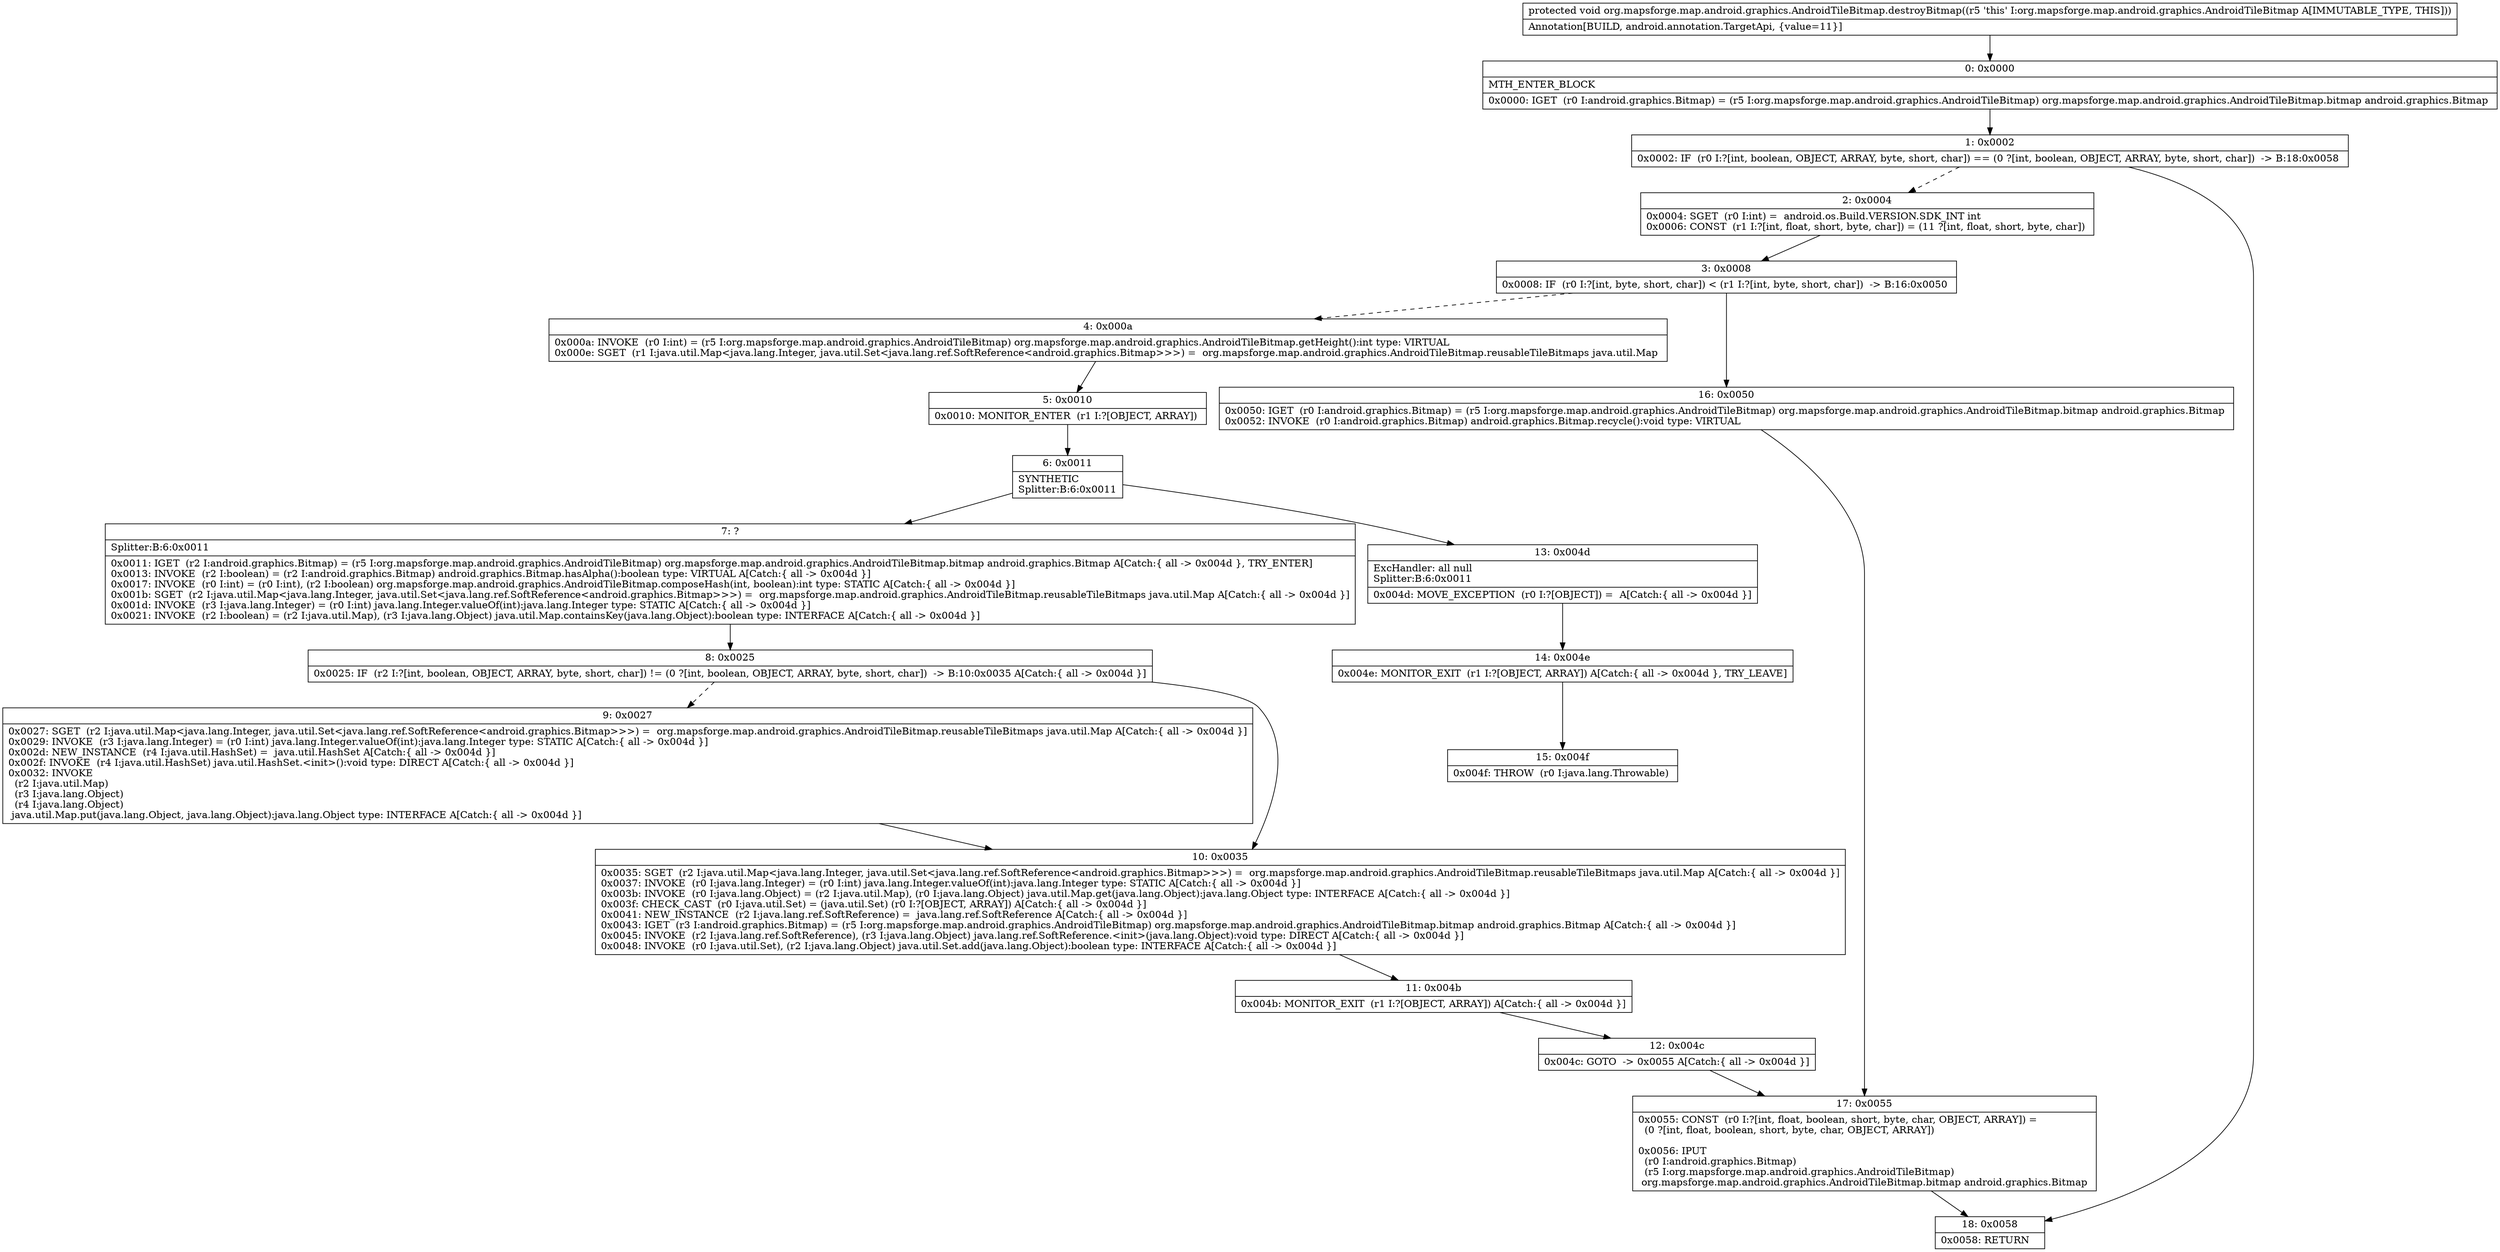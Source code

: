 digraph "CFG fororg.mapsforge.map.android.graphics.AndroidTileBitmap.destroyBitmap()V" {
Node_0 [shape=record,label="{0\:\ 0x0000|MTH_ENTER_BLOCK\l|0x0000: IGET  (r0 I:android.graphics.Bitmap) = (r5 I:org.mapsforge.map.android.graphics.AndroidTileBitmap) org.mapsforge.map.android.graphics.AndroidTileBitmap.bitmap android.graphics.Bitmap \l}"];
Node_1 [shape=record,label="{1\:\ 0x0002|0x0002: IF  (r0 I:?[int, boolean, OBJECT, ARRAY, byte, short, char]) == (0 ?[int, boolean, OBJECT, ARRAY, byte, short, char])  \-\> B:18:0x0058 \l}"];
Node_2 [shape=record,label="{2\:\ 0x0004|0x0004: SGET  (r0 I:int) =  android.os.Build.VERSION.SDK_INT int \l0x0006: CONST  (r1 I:?[int, float, short, byte, char]) = (11 ?[int, float, short, byte, char]) \l}"];
Node_3 [shape=record,label="{3\:\ 0x0008|0x0008: IF  (r0 I:?[int, byte, short, char]) \< (r1 I:?[int, byte, short, char])  \-\> B:16:0x0050 \l}"];
Node_4 [shape=record,label="{4\:\ 0x000a|0x000a: INVOKE  (r0 I:int) = (r5 I:org.mapsforge.map.android.graphics.AndroidTileBitmap) org.mapsforge.map.android.graphics.AndroidTileBitmap.getHeight():int type: VIRTUAL \l0x000e: SGET  (r1 I:java.util.Map\<java.lang.Integer, java.util.Set\<java.lang.ref.SoftReference\<android.graphics.Bitmap\>\>\>) =  org.mapsforge.map.android.graphics.AndroidTileBitmap.reusableTileBitmaps java.util.Map \l}"];
Node_5 [shape=record,label="{5\:\ 0x0010|0x0010: MONITOR_ENTER  (r1 I:?[OBJECT, ARRAY]) \l}"];
Node_6 [shape=record,label="{6\:\ 0x0011|SYNTHETIC\lSplitter:B:6:0x0011\l}"];
Node_7 [shape=record,label="{7\:\ ?|Splitter:B:6:0x0011\l|0x0011: IGET  (r2 I:android.graphics.Bitmap) = (r5 I:org.mapsforge.map.android.graphics.AndroidTileBitmap) org.mapsforge.map.android.graphics.AndroidTileBitmap.bitmap android.graphics.Bitmap A[Catch:\{ all \-\> 0x004d \}, TRY_ENTER]\l0x0013: INVOKE  (r2 I:boolean) = (r2 I:android.graphics.Bitmap) android.graphics.Bitmap.hasAlpha():boolean type: VIRTUAL A[Catch:\{ all \-\> 0x004d \}]\l0x0017: INVOKE  (r0 I:int) = (r0 I:int), (r2 I:boolean) org.mapsforge.map.android.graphics.AndroidTileBitmap.composeHash(int, boolean):int type: STATIC A[Catch:\{ all \-\> 0x004d \}]\l0x001b: SGET  (r2 I:java.util.Map\<java.lang.Integer, java.util.Set\<java.lang.ref.SoftReference\<android.graphics.Bitmap\>\>\>) =  org.mapsforge.map.android.graphics.AndroidTileBitmap.reusableTileBitmaps java.util.Map A[Catch:\{ all \-\> 0x004d \}]\l0x001d: INVOKE  (r3 I:java.lang.Integer) = (r0 I:int) java.lang.Integer.valueOf(int):java.lang.Integer type: STATIC A[Catch:\{ all \-\> 0x004d \}]\l0x0021: INVOKE  (r2 I:boolean) = (r2 I:java.util.Map), (r3 I:java.lang.Object) java.util.Map.containsKey(java.lang.Object):boolean type: INTERFACE A[Catch:\{ all \-\> 0x004d \}]\l}"];
Node_8 [shape=record,label="{8\:\ 0x0025|0x0025: IF  (r2 I:?[int, boolean, OBJECT, ARRAY, byte, short, char]) != (0 ?[int, boolean, OBJECT, ARRAY, byte, short, char])  \-\> B:10:0x0035 A[Catch:\{ all \-\> 0x004d \}]\l}"];
Node_9 [shape=record,label="{9\:\ 0x0027|0x0027: SGET  (r2 I:java.util.Map\<java.lang.Integer, java.util.Set\<java.lang.ref.SoftReference\<android.graphics.Bitmap\>\>\>) =  org.mapsforge.map.android.graphics.AndroidTileBitmap.reusableTileBitmaps java.util.Map A[Catch:\{ all \-\> 0x004d \}]\l0x0029: INVOKE  (r3 I:java.lang.Integer) = (r0 I:int) java.lang.Integer.valueOf(int):java.lang.Integer type: STATIC A[Catch:\{ all \-\> 0x004d \}]\l0x002d: NEW_INSTANCE  (r4 I:java.util.HashSet) =  java.util.HashSet A[Catch:\{ all \-\> 0x004d \}]\l0x002f: INVOKE  (r4 I:java.util.HashSet) java.util.HashSet.\<init\>():void type: DIRECT A[Catch:\{ all \-\> 0x004d \}]\l0x0032: INVOKE  \l  (r2 I:java.util.Map)\l  (r3 I:java.lang.Object)\l  (r4 I:java.lang.Object)\l java.util.Map.put(java.lang.Object, java.lang.Object):java.lang.Object type: INTERFACE A[Catch:\{ all \-\> 0x004d \}]\l}"];
Node_10 [shape=record,label="{10\:\ 0x0035|0x0035: SGET  (r2 I:java.util.Map\<java.lang.Integer, java.util.Set\<java.lang.ref.SoftReference\<android.graphics.Bitmap\>\>\>) =  org.mapsforge.map.android.graphics.AndroidTileBitmap.reusableTileBitmaps java.util.Map A[Catch:\{ all \-\> 0x004d \}]\l0x0037: INVOKE  (r0 I:java.lang.Integer) = (r0 I:int) java.lang.Integer.valueOf(int):java.lang.Integer type: STATIC A[Catch:\{ all \-\> 0x004d \}]\l0x003b: INVOKE  (r0 I:java.lang.Object) = (r2 I:java.util.Map), (r0 I:java.lang.Object) java.util.Map.get(java.lang.Object):java.lang.Object type: INTERFACE A[Catch:\{ all \-\> 0x004d \}]\l0x003f: CHECK_CAST  (r0 I:java.util.Set) = (java.util.Set) (r0 I:?[OBJECT, ARRAY]) A[Catch:\{ all \-\> 0x004d \}]\l0x0041: NEW_INSTANCE  (r2 I:java.lang.ref.SoftReference) =  java.lang.ref.SoftReference A[Catch:\{ all \-\> 0x004d \}]\l0x0043: IGET  (r3 I:android.graphics.Bitmap) = (r5 I:org.mapsforge.map.android.graphics.AndroidTileBitmap) org.mapsforge.map.android.graphics.AndroidTileBitmap.bitmap android.graphics.Bitmap A[Catch:\{ all \-\> 0x004d \}]\l0x0045: INVOKE  (r2 I:java.lang.ref.SoftReference), (r3 I:java.lang.Object) java.lang.ref.SoftReference.\<init\>(java.lang.Object):void type: DIRECT A[Catch:\{ all \-\> 0x004d \}]\l0x0048: INVOKE  (r0 I:java.util.Set), (r2 I:java.lang.Object) java.util.Set.add(java.lang.Object):boolean type: INTERFACE A[Catch:\{ all \-\> 0x004d \}]\l}"];
Node_11 [shape=record,label="{11\:\ 0x004b|0x004b: MONITOR_EXIT  (r1 I:?[OBJECT, ARRAY]) A[Catch:\{ all \-\> 0x004d \}]\l}"];
Node_12 [shape=record,label="{12\:\ 0x004c|0x004c: GOTO  \-\> 0x0055 A[Catch:\{ all \-\> 0x004d \}]\l}"];
Node_13 [shape=record,label="{13\:\ 0x004d|ExcHandler: all null\lSplitter:B:6:0x0011\l|0x004d: MOVE_EXCEPTION  (r0 I:?[OBJECT]) =  A[Catch:\{ all \-\> 0x004d \}]\l}"];
Node_14 [shape=record,label="{14\:\ 0x004e|0x004e: MONITOR_EXIT  (r1 I:?[OBJECT, ARRAY]) A[Catch:\{ all \-\> 0x004d \}, TRY_LEAVE]\l}"];
Node_15 [shape=record,label="{15\:\ 0x004f|0x004f: THROW  (r0 I:java.lang.Throwable) \l}"];
Node_16 [shape=record,label="{16\:\ 0x0050|0x0050: IGET  (r0 I:android.graphics.Bitmap) = (r5 I:org.mapsforge.map.android.graphics.AndroidTileBitmap) org.mapsforge.map.android.graphics.AndroidTileBitmap.bitmap android.graphics.Bitmap \l0x0052: INVOKE  (r0 I:android.graphics.Bitmap) android.graphics.Bitmap.recycle():void type: VIRTUAL \l}"];
Node_17 [shape=record,label="{17\:\ 0x0055|0x0055: CONST  (r0 I:?[int, float, boolean, short, byte, char, OBJECT, ARRAY]) = \l  (0 ?[int, float, boolean, short, byte, char, OBJECT, ARRAY])\l \l0x0056: IPUT  \l  (r0 I:android.graphics.Bitmap)\l  (r5 I:org.mapsforge.map.android.graphics.AndroidTileBitmap)\l org.mapsforge.map.android.graphics.AndroidTileBitmap.bitmap android.graphics.Bitmap \l}"];
Node_18 [shape=record,label="{18\:\ 0x0058|0x0058: RETURN   \l}"];
MethodNode[shape=record,label="{protected void org.mapsforge.map.android.graphics.AndroidTileBitmap.destroyBitmap((r5 'this' I:org.mapsforge.map.android.graphics.AndroidTileBitmap A[IMMUTABLE_TYPE, THIS]))  | Annotation[BUILD, android.annotation.TargetApi, \{value=11\}]\l}"];
MethodNode -> Node_0;
Node_0 -> Node_1;
Node_1 -> Node_2[style=dashed];
Node_1 -> Node_18;
Node_2 -> Node_3;
Node_3 -> Node_4[style=dashed];
Node_3 -> Node_16;
Node_4 -> Node_5;
Node_5 -> Node_6;
Node_6 -> Node_7;
Node_6 -> Node_13;
Node_7 -> Node_8;
Node_8 -> Node_9[style=dashed];
Node_8 -> Node_10;
Node_9 -> Node_10;
Node_10 -> Node_11;
Node_11 -> Node_12;
Node_12 -> Node_17;
Node_13 -> Node_14;
Node_14 -> Node_15;
Node_16 -> Node_17;
Node_17 -> Node_18;
}

